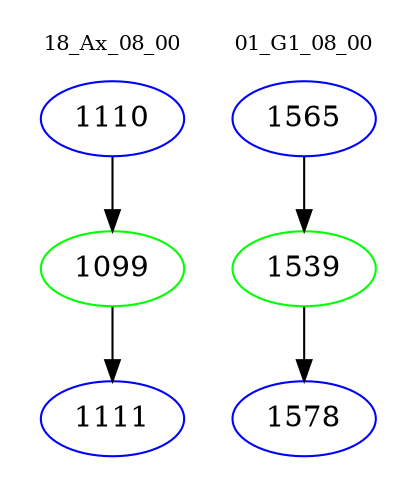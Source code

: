 digraph{
subgraph cluster_0 {
color = white
label = "18_Ax_08_00";
fontsize=10;
T0_1110 [label="1110", color="blue"]
T0_1110 -> T0_1099 [color="black"]
T0_1099 [label="1099", color="green"]
T0_1099 -> T0_1111 [color="black"]
T0_1111 [label="1111", color="blue"]
}
subgraph cluster_1 {
color = white
label = "01_G1_08_00";
fontsize=10;
T1_1565 [label="1565", color="blue"]
T1_1565 -> T1_1539 [color="black"]
T1_1539 [label="1539", color="green"]
T1_1539 -> T1_1578 [color="black"]
T1_1578 [label="1578", color="blue"]
}
}

